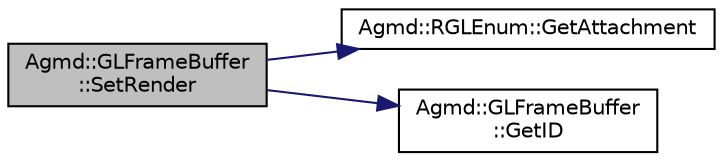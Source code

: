 digraph "Agmd::GLFrameBuffer::SetRender"
{
  edge [fontname="Helvetica",fontsize="10",labelfontname="Helvetica",labelfontsize="10"];
  node [fontname="Helvetica",fontsize="10",shape=record];
  rankdir="LR";
  Node1 [label="Agmd::GLFrameBuffer\l::SetRender",height=0.2,width=0.4,color="black", fillcolor="grey75", style="filled" fontcolor="black"];
  Node1 -> Node2 [color="midnightblue",fontsize="10",style="solid",fontname="Helvetica"];
  Node2 [label="Agmd::RGLEnum::GetAttachment",height=0.2,width=0.4,color="black", fillcolor="white", style="filled",URL="$class_agmd_1_1_r_g_l_enum.html#a8c3f770318cef96a8093d23be2c4ea71"];
  Node1 -> Node3 [color="midnightblue",fontsize="10",style="solid",fontname="Helvetica"];
  Node3 [label="Agmd::GLFrameBuffer\l::GetID",height=0.2,width=0.4,color="black", fillcolor="white", style="filled",URL="$class_agmd_1_1_g_l_frame_buffer.html#ac34ada2b175fbfc06b1f62561f5c0bf1"];
}
